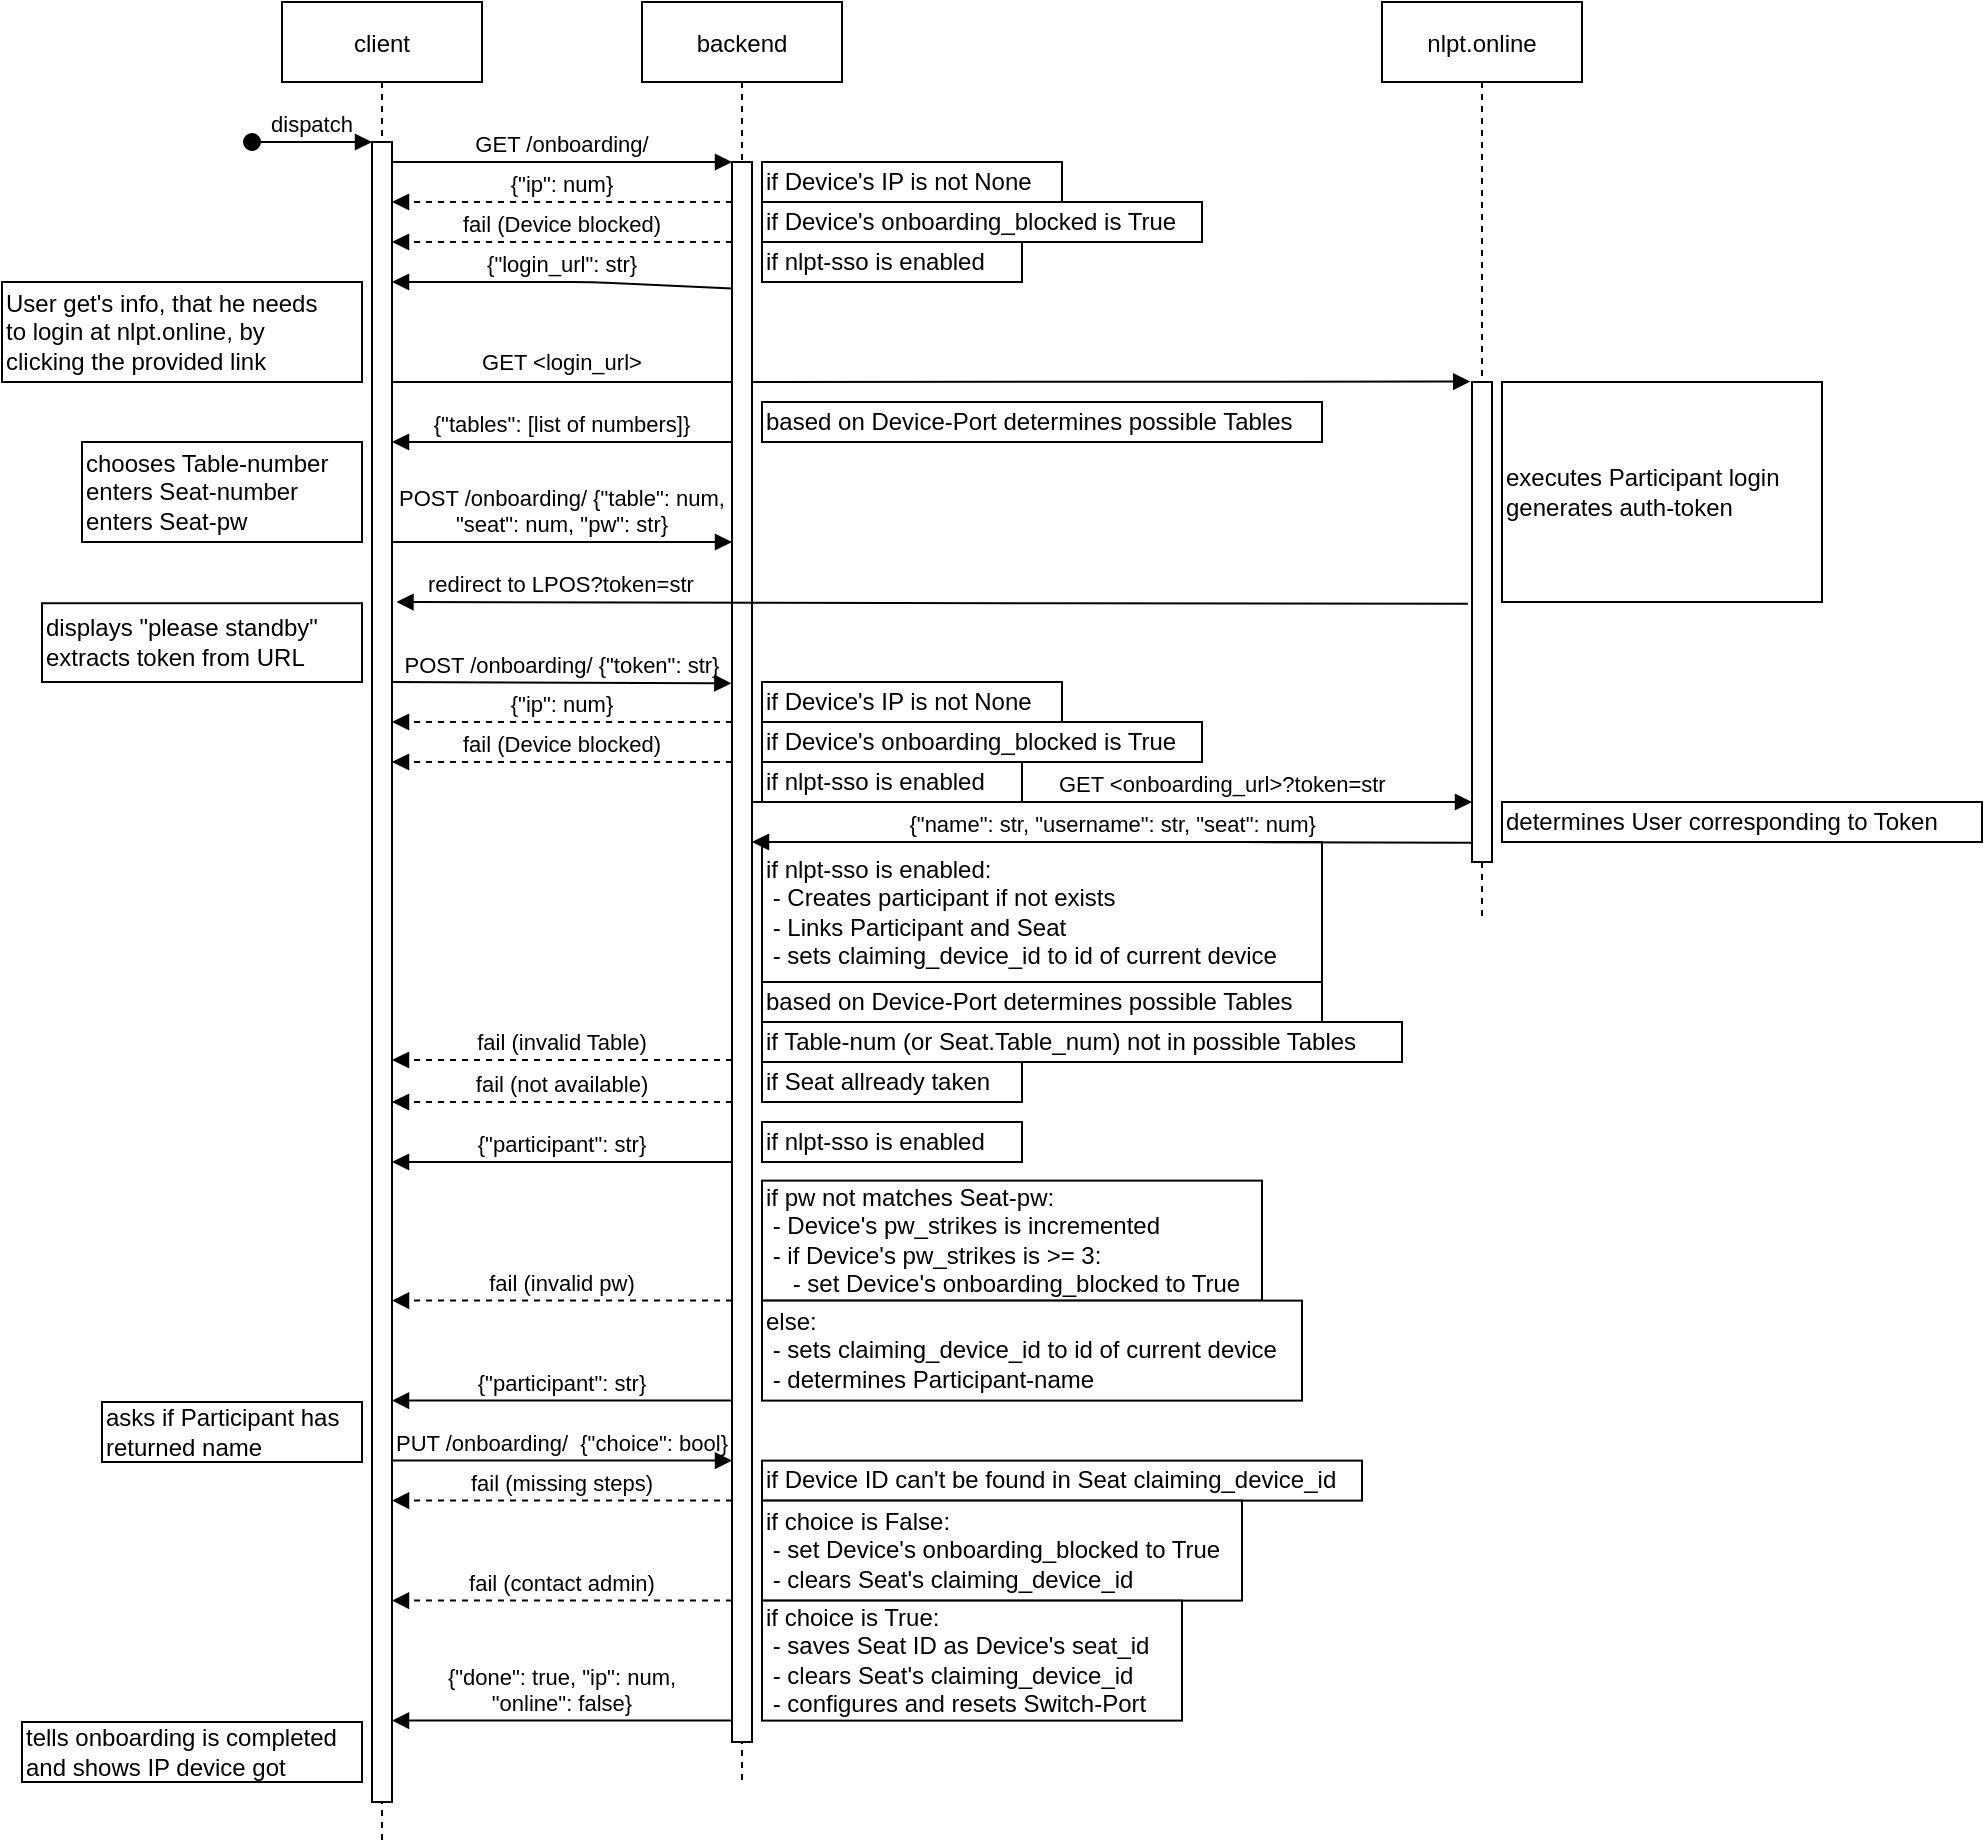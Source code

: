 <mxfile version="24.1.0" type="device">
  <diagram id="kgpKYQtTHZ0yAKxKKP6v" name="Page-1">
    <mxGraphModel dx="1430" dy="785" grid="1" gridSize="10" guides="1" tooltips="1" connect="1" arrows="1" fold="1" page="1" pageScale="1" pageWidth="850" pageHeight="1100" math="0" shadow="0">
      <root>
        <mxCell id="0" />
        <mxCell id="1" parent="0" />
        <mxCell id="3nuBFxr9cyL0pnOWT2aG-1" value="client" style="shape=umlLifeline;perimeter=lifelinePerimeter;container=1;collapsible=0;recursiveResize=0;rounded=0;shadow=0;strokeWidth=1;" parent="1" vertex="1">
          <mxGeometry x="160" y="20" width="100" height="920" as="geometry" />
        </mxCell>
        <mxCell id="3nuBFxr9cyL0pnOWT2aG-2" value="" style="points=[];perimeter=orthogonalPerimeter;rounded=0;shadow=0;strokeWidth=1;" parent="3nuBFxr9cyL0pnOWT2aG-1" vertex="1">
          <mxGeometry x="45" y="70" width="10" height="830" as="geometry" />
        </mxCell>
        <mxCell id="3nuBFxr9cyL0pnOWT2aG-3" value="dispatch" style="verticalAlign=bottom;startArrow=oval;endArrow=block;startSize=8;shadow=0;strokeWidth=1;" parent="3nuBFxr9cyL0pnOWT2aG-1" target="3nuBFxr9cyL0pnOWT2aG-2" edge="1">
          <mxGeometry relative="1" as="geometry">
            <mxPoint x="-15" y="70" as="sourcePoint" />
          </mxGeometry>
        </mxCell>
        <mxCell id="21" value="User get&#39;s info, that he needs&lt;br&gt;to login at nlpt.online, by&lt;br&gt;clicking the provided link" style="rounded=0;whiteSpace=wrap;html=1;align=left;autosize=1;" parent="3nuBFxr9cyL0pnOWT2aG-1" vertex="1">
          <mxGeometry x="-140" y="140" width="180" height="50" as="geometry" />
        </mxCell>
        <mxCell id="24" value="GET &lt;login_url&gt;" style="verticalAlign=bottom;endArrow=block;shadow=0;strokeWidth=1;labelBackgroundColor=none;entryX=-0.09;entryY=-0.001;entryDx=0;entryDy=0;entryPerimeter=0;" parent="3nuBFxr9cyL0pnOWT2aG-1" target="3" edge="1">
          <mxGeometry x="-0.685" y="1" relative="1" as="geometry">
            <mxPoint x="55" y="190.0" as="sourcePoint" />
            <mxPoint x="225" y="190.0" as="targetPoint" />
            <Array as="points">
              <mxPoint x="140" y="190" />
            </Array>
            <mxPoint as="offset" />
          </mxGeometry>
        </mxCell>
        <mxCell id="tQeH7LjwM1ND7gvQPNjV-6" value="tells onboarding is completed&lt;br&gt;and shows IP device got" style="rounded=0;whiteSpace=wrap;html=1;align=left;autosize=1;" parent="3nuBFxr9cyL0pnOWT2aG-1" vertex="1">
          <mxGeometry x="-130" y="860" width="170" height="30" as="geometry" />
        </mxCell>
        <mxCell id="b2adAcD6MRQU1rEZWvd0-7" value="asks if Participant has&lt;br&gt;returned name" style="rounded=0;whiteSpace=wrap;html=1;align=left;autosize=1;" parent="3nuBFxr9cyL0pnOWT2aG-1" vertex="1">
          <mxGeometry x="-90" y="700" width="130" height="30" as="geometry" />
        </mxCell>
        <mxCell id="3nuBFxr9cyL0pnOWT2aG-5" value="backend" style="shape=umlLifeline;perimeter=lifelinePerimeter;container=1;collapsible=0;recursiveResize=0;rounded=0;shadow=0;strokeWidth=1;" parent="1" vertex="1">
          <mxGeometry x="340" y="20" width="100" height="890" as="geometry" />
        </mxCell>
        <mxCell id="3nuBFxr9cyL0pnOWT2aG-6" value="" style="points=[];perimeter=orthogonalPerimeter;rounded=0;shadow=0;strokeWidth=1;" parent="3nuBFxr9cyL0pnOWT2aG-5" vertex="1">
          <mxGeometry x="45" y="80" width="10" height="790" as="geometry" />
        </mxCell>
        <mxCell id="b2adAcD6MRQU1rEZWvd0-9" value="fail (Device blocked)" style="verticalAlign=bottom;endArrow=block;shadow=0;strokeWidth=1;dashed=1;" parent="3nuBFxr9cyL0pnOWT2aG-5" edge="1">
          <mxGeometry relative="1" as="geometry">
            <mxPoint x="45" y="120" as="sourcePoint" />
            <mxPoint x="-125" y="120" as="targetPoint" />
            <Array as="points">
              <mxPoint x="-20" y="120" />
            </Array>
          </mxGeometry>
        </mxCell>
        <mxCell id="tQeH7LjwM1ND7gvQPNjV-2" value="{&quot;ip&quot;: num}" style="verticalAlign=bottom;endArrow=block;shadow=0;strokeWidth=1;dashed=1;" parent="3nuBFxr9cyL0pnOWT2aG-5" edge="1">
          <mxGeometry relative="1" as="geometry">
            <mxPoint x="45" y="100" as="sourcePoint" />
            <mxPoint x="-125" y="100" as="targetPoint" />
            <Array as="points">
              <mxPoint x="-20" y="100" />
            </Array>
          </mxGeometry>
        </mxCell>
        <mxCell id="18" value="if nlpt-sso is enabled" style="rounded=0;whiteSpace=wrap;html=1;align=left;autosize=1;" parent="3nuBFxr9cyL0pnOWT2aG-5" vertex="1">
          <mxGeometry x="60" y="120" width="130" height="20" as="geometry" />
        </mxCell>
        <mxCell id="3nuBFxr9cyL0pnOWT2aG-9" value="{&quot;tables&quot;: [list of numbers]}" style="verticalAlign=bottom;endArrow=block;shadow=0;strokeWidth=1;" parent="3nuBFxr9cyL0pnOWT2aG-5" edge="1">
          <mxGeometry relative="1" as="geometry">
            <mxPoint x="45" y="220" as="sourcePoint" />
            <mxPoint x="-125" y="220" as="targetPoint" />
            <Array as="points">
              <mxPoint x="-20" y="220" />
            </Array>
          </mxGeometry>
        </mxCell>
        <mxCell id="jsbS36TXrQa4jQ_E_NbG-5" value="POST /onboarding/ {&quot;table&quot;: num,&#xa;&quot;seat&quot;: num, &quot;pw&quot;: str}" style="verticalAlign=bottom;endArrow=block;entryX=0;entryY=0;shadow=0;strokeWidth=1;labelBackgroundColor=none;" parent="3nuBFxr9cyL0pnOWT2aG-5" edge="1">
          <mxGeometry relative="1" as="geometry">
            <mxPoint x="-125" y="270.0" as="sourcePoint" />
            <mxPoint x="45" y="270.0" as="targetPoint" />
            <Array as="points">
              <mxPoint x="-40" y="270" />
            </Array>
          </mxGeometry>
        </mxCell>
        <mxCell id="tQeH7LjwM1ND7gvQPNjV-4" value="{&quot;ip&quot;: num}" style="verticalAlign=bottom;endArrow=block;shadow=0;strokeWidth=1;dashed=1;" parent="3nuBFxr9cyL0pnOWT2aG-5" edge="1">
          <mxGeometry relative="1" as="geometry">
            <mxPoint x="45" y="360" as="sourcePoint" />
            <mxPoint x="-125" y="360" as="targetPoint" />
            <Array as="points">
              <mxPoint x="-20" y="360" />
            </Array>
          </mxGeometry>
        </mxCell>
        <mxCell id="b2adAcD6MRQU1rEZWvd0-11" value="fail (Device blocked)" style="verticalAlign=bottom;endArrow=block;shadow=0;strokeWidth=1;dashed=1;" parent="3nuBFxr9cyL0pnOWT2aG-5" edge="1">
          <mxGeometry relative="1" as="geometry">
            <mxPoint x="45" y="380" as="sourcePoint" />
            <mxPoint x="-125" y="380" as="targetPoint" />
            <Array as="points">
              <mxPoint x="-20" y="380" />
            </Array>
          </mxGeometry>
        </mxCell>
        <mxCell id="b2adAcD6MRQU1rEZWvd0-3" value="fail (invalid Table)" style="verticalAlign=bottom;endArrow=block;shadow=0;strokeWidth=1;dashed=1;" parent="3nuBFxr9cyL0pnOWT2aG-5" edge="1">
          <mxGeometry relative="1" as="geometry">
            <mxPoint x="45" y="529" as="sourcePoint" />
            <mxPoint x="-125" y="529" as="targetPoint" />
            <Array as="points">
              <mxPoint x="-20" y="529" />
            </Array>
          </mxGeometry>
        </mxCell>
        <mxCell id="b2adAcD6MRQU1rEZWvd0-5" value="fail (not available)" style="verticalAlign=bottom;endArrow=block;shadow=0;strokeWidth=1;dashed=1;" parent="3nuBFxr9cyL0pnOWT2aG-5" edge="1">
          <mxGeometry relative="1" as="geometry">
            <mxPoint x="45" y="550" as="sourcePoint" />
            <mxPoint x="-125" y="550" as="targetPoint" />
            <Array as="points">
              <mxPoint x="-20" y="550" />
            </Array>
          </mxGeometry>
        </mxCell>
        <mxCell id="b2adAcD6MRQU1rEZWvd0-6" value="fail (invalid pw)" style="verticalAlign=bottom;endArrow=block;shadow=0;strokeWidth=1;dashed=1;" parent="3nuBFxr9cyL0pnOWT2aG-5" edge="1">
          <mxGeometry relative="1" as="geometry">
            <mxPoint x="45" y="649.31" as="sourcePoint" />
            <mxPoint x="-125" y="649.31" as="targetPoint" />
            <Array as="points">
              <mxPoint x="-20" y="649.31" />
            </Array>
          </mxGeometry>
        </mxCell>
        <mxCell id="jsbS36TXrQa4jQ_E_NbG-7" value="{&quot;participant&quot;: str}" style="verticalAlign=bottom;endArrow=block;shadow=0;strokeWidth=1;" parent="3nuBFxr9cyL0pnOWT2aG-5" edge="1">
          <mxGeometry relative="1" as="geometry">
            <mxPoint x="45" y="699.31" as="sourcePoint" />
            <mxPoint x="-125" y="699.31" as="targetPoint" />
            <Array as="points">
              <mxPoint x="-20" y="699.31" />
            </Array>
          </mxGeometry>
        </mxCell>
        <mxCell id="b2adAcD6MRQU1rEZWvd0-12" value="PUT /onboarding/  {&quot;choice&quot;: bool}" style="verticalAlign=bottom;endArrow=block;entryX=0;entryY=0;shadow=0;strokeWidth=1;labelBackgroundColor=none;" parent="3nuBFxr9cyL0pnOWT2aG-5" edge="1">
          <mxGeometry relative="1" as="geometry">
            <mxPoint x="-125" y="729.31" as="sourcePoint" />
            <mxPoint x="45" y="729.31" as="targetPoint" />
            <Array as="points">
              <mxPoint x="-40" y="729.31" />
            </Array>
          </mxGeometry>
        </mxCell>
        <mxCell id="b2adAcD6MRQU1rEZWvd0-15" value="fail (missing steps)" style="verticalAlign=bottom;endArrow=block;shadow=0;strokeWidth=1;dashed=1;" parent="3nuBFxr9cyL0pnOWT2aG-5" edge="1">
          <mxGeometry relative="1" as="geometry">
            <mxPoint x="45" y="749.31" as="sourcePoint" />
            <mxPoint x="-125" y="749.31" as="targetPoint" />
            <Array as="points">
              <mxPoint x="-20" y="749.31" />
            </Array>
          </mxGeometry>
        </mxCell>
        <mxCell id="b2adAcD6MRQU1rEZWvd0-16" value="fail (contact admin)" style="verticalAlign=bottom;endArrow=block;shadow=0;strokeWidth=1;dashed=1;" parent="3nuBFxr9cyL0pnOWT2aG-5" edge="1">
          <mxGeometry relative="1" as="geometry">
            <mxPoint x="45" y="799.31" as="sourcePoint" />
            <mxPoint x="-125" y="799.31" as="targetPoint" />
            <Array as="points">
              <mxPoint x="-20" y="799.31" />
            </Array>
          </mxGeometry>
        </mxCell>
        <mxCell id="tQeH7LjwM1ND7gvQPNjV-5" value="{&quot;done&quot;: true, &quot;ip&quot;: num,&#xa;&quot;online&quot;: false}" style="verticalAlign=bottom;endArrow=block;shadow=0;strokeWidth=1;" parent="3nuBFxr9cyL0pnOWT2aG-5" edge="1">
          <mxGeometry relative="1" as="geometry">
            <mxPoint x="45" y="859.31" as="sourcePoint" />
            <mxPoint x="-125" y="859.31" as="targetPoint" />
            <Array as="points">
              <mxPoint x="-20" y="859.31" />
            </Array>
          </mxGeometry>
        </mxCell>
        <mxCell id="b2adAcD6MRQU1rEZWvd0-10" value="if Device&#39;s onboarding_blocked is True" style="rounded=0;whiteSpace=wrap;html=1;align=left;autosize=1;" parent="3nuBFxr9cyL0pnOWT2aG-5" vertex="1">
          <mxGeometry x="60" y="360" width="220" height="20" as="geometry" />
        </mxCell>
        <mxCell id="42" value="if nlpt-sso is enabled" style="rounded=0;whiteSpace=wrap;html=1;align=left;autosize=1;" parent="3nuBFxr9cyL0pnOWT2aG-5" vertex="1">
          <mxGeometry x="60" y="380" width="130" height="20" as="geometry" />
        </mxCell>
        <mxCell id="43" value="GET &lt;onboarding_url&gt;?token=str" style="verticalAlign=bottom;endArrow=block;shadow=0;strokeWidth=1;labelBackgroundColor=none;exitX=1;exitY=0.253;exitDx=0;exitDy=0;exitPerimeter=0;" parent="3nuBFxr9cyL0pnOWT2aG-5" target="3" edge="1">
          <mxGeometry x="0.305" relative="1" as="geometry">
            <mxPoint x="55.16" y="400.0" as="sourcePoint" />
            <mxPoint x="224.83" y="400.63" as="targetPoint" />
            <Array as="points" />
            <mxPoint as="offset" />
          </mxGeometry>
        </mxCell>
        <mxCell id="47" value="{&quot;participant&quot;: str}" style="verticalAlign=bottom;endArrow=block;shadow=0;strokeWidth=1;" parent="3nuBFxr9cyL0pnOWT2aG-5" edge="1">
          <mxGeometry relative="1" as="geometry">
            <mxPoint x="45" y="580" as="sourcePoint" />
            <mxPoint x="-125" y="580" as="targetPoint" />
            <Array as="points">
              <mxPoint x="-20" y="580" />
            </Array>
          </mxGeometry>
        </mxCell>
        <mxCell id="3nuBFxr9cyL0pnOWT2aG-8" value="GET /onboarding/" style="verticalAlign=bottom;endArrow=block;entryX=0;entryY=0;shadow=0;strokeWidth=1;" parent="1" source="3nuBFxr9cyL0pnOWT2aG-2" target="3nuBFxr9cyL0pnOWT2aG-6" edge="1">
          <mxGeometry relative="1" as="geometry">
            <mxPoint x="315" y="100" as="sourcePoint" />
          </mxGeometry>
        </mxCell>
        <mxCell id="b2adAcD6MRQU1rEZWvd0-8" value="if Device&#39;s onboarding_blocked is True" style="rounded=0;whiteSpace=wrap;html=1;align=left;autosize=1;" parent="1" vertex="1">
          <mxGeometry x="400" y="120" width="220" height="20" as="geometry" />
        </mxCell>
        <mxCell id="tQeH7LjwM1ND7gvQPNjV-1" value="if Device&#39;s IP is not None" style="rounded=0;whiteSpace=wrap;html=1;align=left;autosize=1;" parent="1" vertex="1">
          <mxGeometry x="400" y="100" width="150" height="20" as="geometry" />
        </mxCell>
        <mxCell id="2" value="nlpt.online" style="shape=umlLifeline;perimeter=lifelinePerimeter;container=1;collapsible=0;recursiveResize=0;rounded=0;shadow=0;strokeWidth=1;" parent="1" vertex="1">
          <mxGeometry x="710" y="20" width="100" height="460" as="geometry" />
        </mxCell>
        <mxCell id="3" value="" style="points=[];perimeter=orthogonalPerimeter;rounded=0;shadow=0;strokeWidth=1;" parent="2" vertex="1">
          <mxGeometry x="45" y="190" width="10" height="240" as="geometry" />
        </mxCell>
        <mxCell id="20" value="{&quot;login_url&quot;: str}" style="verticalAlign=bottom;endArrow=block;shadow=0;strokeWidth=1;exitX=0;exitY=0.08;exitDx=0;exitDy=0;exitPerimeter=0;" parent="1" source="3nuBFxr9cyL0pnOWT2aG-6" target="3nuBFxr9cyL0pnOWT2aG-2" edge="1">
          <mxGeometry relative="1" as="geometry">
            <mxPoint x="370" y="160" as="sourcePoint" />
            <mxPoint x="220" y="160" as="targetPoint" />
            <Array as="points">
              <mxPoint x="315" y="160" />
            </Array>
          </mxGeometry>
        </mxCell>
        <mxCell id="jsbS36TXrQa4jQ_E_NbG-2" value="chooses Table-number&lt;br&gt;enters Seat-number&lt;br&gt;enters Seat-pw" style="rounded=0;whiteSpace=wrap;html=1;align=left;autosize=1;" parent="1" vertex="1">
          <mxGeometry x="60" y="240" width="140" height="50" as="geometry" />
        </mxCell>
        <mxCell id="38" value="executes Participant login&lt;br&gt;generates auth-token" style="rounded=0;whiteSpace=wrap;html=1;align=left;autosize=1;" parent="1" vertex="1">
          <mxGeometry x="770" y="210" width="160" height="110" as="geometry" />
        </mxCell>
        <mxCell id="jsbS36TXrQa4jQ_E_NbG-1" value="based on Device-Port determines possible Tables" style="rounded=0;whiteSpace=wrap;html=1;align=left;autosize=1;" parent="1" vertex="1">
          <mxGeometry x="400" y="220" width="280" height="20" as="geometry" />
        </mxCell>
        <mxCell id="tQeH7LjwM1ND7gvQPNjV-3" value="if Device&#39;s IP is not None" style="rounded=0;whiteSpace=wrap;html=1;align=left;autosize=1;" parent="1" vertex="1">
          <mxGeometry x="400" y="360" width="150" height="20" as="geometry" />
        </mxCell>
        <mxCell id="b2adAcD6MRQU1rEZWvd0-1" value="based on Device-Port determines possible Tables" style="rounded=0;whiteSpace=wrap;html=1;align=left;autosize=1;" parent="1" vertex="1">
          <mxGeometry x="400" y="510.0" width="280" height="20" as="geometry" />
        </mxCell>
        <mxCell id="b2adAcD6MRQU1rEZWvd0-2" value="if Table-num (or Seat.Table_num) not in possible Tables" style="rounded=0;whiteSpace=wrap;html=1;align=left;autosize=1;" parent="1" vertex="1">
          <mxGeometry x="400" y="530" width="320" height="20" as="geometry" />
        </mxCell>
        <mxCell id="b2adAcD6MRQU1rEZWvd0-4" value="if Seat allready taken" style="rounded=0;whiteSpace=wrap;html=1;align=left;autosize=1;" parent="1" vertex="1">
          <mxGeometry x="400" y="550" width="130" height="20" as="geometry" />
        </mxCell>
        <mxCell id="jsbS36TXrQa4jQ_E_NbG-6" value="if pw not matches Seat-pw:&lt;br&gt;&amp;nbsp;- Device&#39;s pw_strikes is incremented&lt;br&gt;&amp;nbsp;- if Device&#39;s pw_strikes is &amp;gt;= 3:&lt;br&gt;&amp;nbsp; &amp;nbsp; - set Device&#39;s onboarding_blocked to True" style="rounded=0;whiteSpace=wrap;html=1;align=left;autosize=1;" parent="1" vertex="1">
          <mxGeometry x="400" y="609.31" width="250" height="60" as="geometry" />
        </mxCell>
        <mxCell id="jsbS36TXrQa4jQ_E_NbG-8" value="else:&lt;br&gt;&amp;nbsp;- sets claiming_device_id to id of current device&lt;br&gt;&amp;nbsp;- determines Participant-name" style="rounded=0;whiteSpace=wrap;html=1;align=left;autosize=1;" parent="1" vertex="1">
          <mxGeometry x="400" y="669.31" width="270" height="50" as="geometry" />
        </mxCell>
        <mxCell id="b2adAcD6MRQU1rEZWvd0-14" value="if Device ID can&#39;t be found in Seat claiming_device_id" style="rounded=0;whiteSpace=wrap;html=1;align=left;autosize=1;" parent="1" vertex="1">
          <mxGeometry x="400" y="749.31" width="300" height="20" as="geometry" />
        </mxCell>
        <mxCell id="b2adAcD6MRQU1rEZWvd0-13" value="if choice is False:&lt;br&gt;&amp;nbsp;- set Device&#39;s onboarding_blocked to True&lt;br&gt;&amp;nbsp;- clears Seat&#39;s claiming_device_id" style="rounded=0;whiteSpace=wrap;html=1;align=left;autosize=1;" parent="1" vertex="1">
          <mxGeometry x="400" y="769.31" width="240" height="50" as="geometry" />
        </mxCell>
        <mxCell id="b2adAcD6MRQU1rEZWvd0-17" value="if choice is True:&lt;br&gt;&amp;nbsp;- saves Seat ID as Device&#39;s seat_id&lt;br&gt;&amp;nbsp;- clears Seat&#39;s claiming_device_id&lt;br&gt;&amp;nbsp;- configures and resets Switch-Port" style="rounded=0;whiteSpace=wrap;html=1;align=left;autosize=1;" parent="1" vertex="1">
          <mxGeometry x="400" y="819.31" width="210" height="60" as="geometry" />
        </mxCell>
        <mxCell id="39" value="redirect to LPOS?token=str" style="verticalAlign=bottom;endArrow=block;shadow=0;strokeWidth=1;entryX=1.224;entryY=0.207;entryDx=0;entryDy=0;entryPerimeter=0;exitX=-0.205;exitY=0.062;exitDx=0;exitDy=0;exitPerimeter=0;" parent="1" edge="1">
          <mxGeometry x="0.693" relative="1" as="geometry">
            <mxPoint x="752.95" y="320.91" as="sourcePoint" />
            <mxPoint x="217.24" y="320.0" as="targetPoint" />
            <Array as="points">
              <mxPoint x="540" y="320.61" />
            </Array>
            <mxPoint as="offset" />
          </mxGeometry>
        </mxCell>
        <mxCell id="41" value="POST /onboarding/ {&quot;token&quot;: str}" style="verticalAlign=bottom;endArrow=block;entryX=-0.033;entryY=0.244;shadow=0;strokeWidth=1;labelBackgroundColor=none;exitX=1;exitY=0.253;exitDx=0;exitDy=0;exitPerimeter=0;entryDx=0;entryDy=0;entryPerimeter=0;" parent="1" edge="1">
          <mxGeometry relative="1" as="geometry">
            <mxPoint x="215" y="360.0" as="sourcePoint" />
            <mxPoint x="384.67" y="360.63" as="targetPoint" />
            <Array as="points" />
          </mxGeometry>
        </mxCell>
        <mxCell id="40" value="displays &quot;please standby&quot;&lt;br&gt;extracts token from URL" style="rounded=0;whiteSpace=wrap;html=1;align=left;autosize=1;" parent="1" vertex="1">
          <mxGeometry x="40" y="320.61" width="160" height="39.39" as="geometry" />
        </mxCell>
        <mxCell id="45" value="determines User corresponding to Token" style="rounded=0;whiteSpace=wrap;html=1;align=left;autosize=1;" parent="1" vertex="1">
          <mxGeometry x="770" y="420" width="240" height="20" as="geometry" />
        </mxCell>
        <mxCell id="46" value="if nlpt-sso is enabled:&lt;br&gt;&amp;nbsp;- Creates participant if not exists&lt;br&gt;&amp;nbsp;- Links Participant and Seat&lt;br&gt;&amp;nbsp;- sets claiming_device_id to id of current device" style="rounded=0;whiteSpace=wrap;html=1;align=left;autosize=1;" parent="1" vertex="1">
          <mxGeometry x="400" y="440" width="280" height="70" as="geometry" />
        </mxCell>
        <mxCell id="44" value="{&quot;name&quot;: str, &quot;username&quot;: str, &quot;seat&quot;: num}" style="verticalAlign=bottom;endArrow=block;shadow=0;strokeWidth=1;exitX=0.033;exitY=0.376;exitDx=0;exitDy=0;exitPerimeter=0;" parent="1" edge="1">
          <mxGeometry x="-0.001" relative="1" as="geometry">
            <mxPoint x="755.33" y="440.4" as="sourcePoint" />
            <mxPoint x="395" y="440" as="targetPoint" />
            <Array as="points">
              <mxPoint x="630" y="440" />
            </Array>
            <mxPoint as="offset" />
          </mxGeometry>
        </mxCell>
        <mxCell id="BW9i9znOI3RUb6Z0B-kE-47" value="if nlpt-sso is enabled" style="rounded=0;whiteSpace=wrap;html=1;align=left;autosize=1;" vertex="1" parent="1">
          <mxGeometry x="400" y="580" width="130" height="20" as="geometry" />
        </mxCell>
      </root>
    </mxGraphModel>
  </diagram>
</mxfile>
